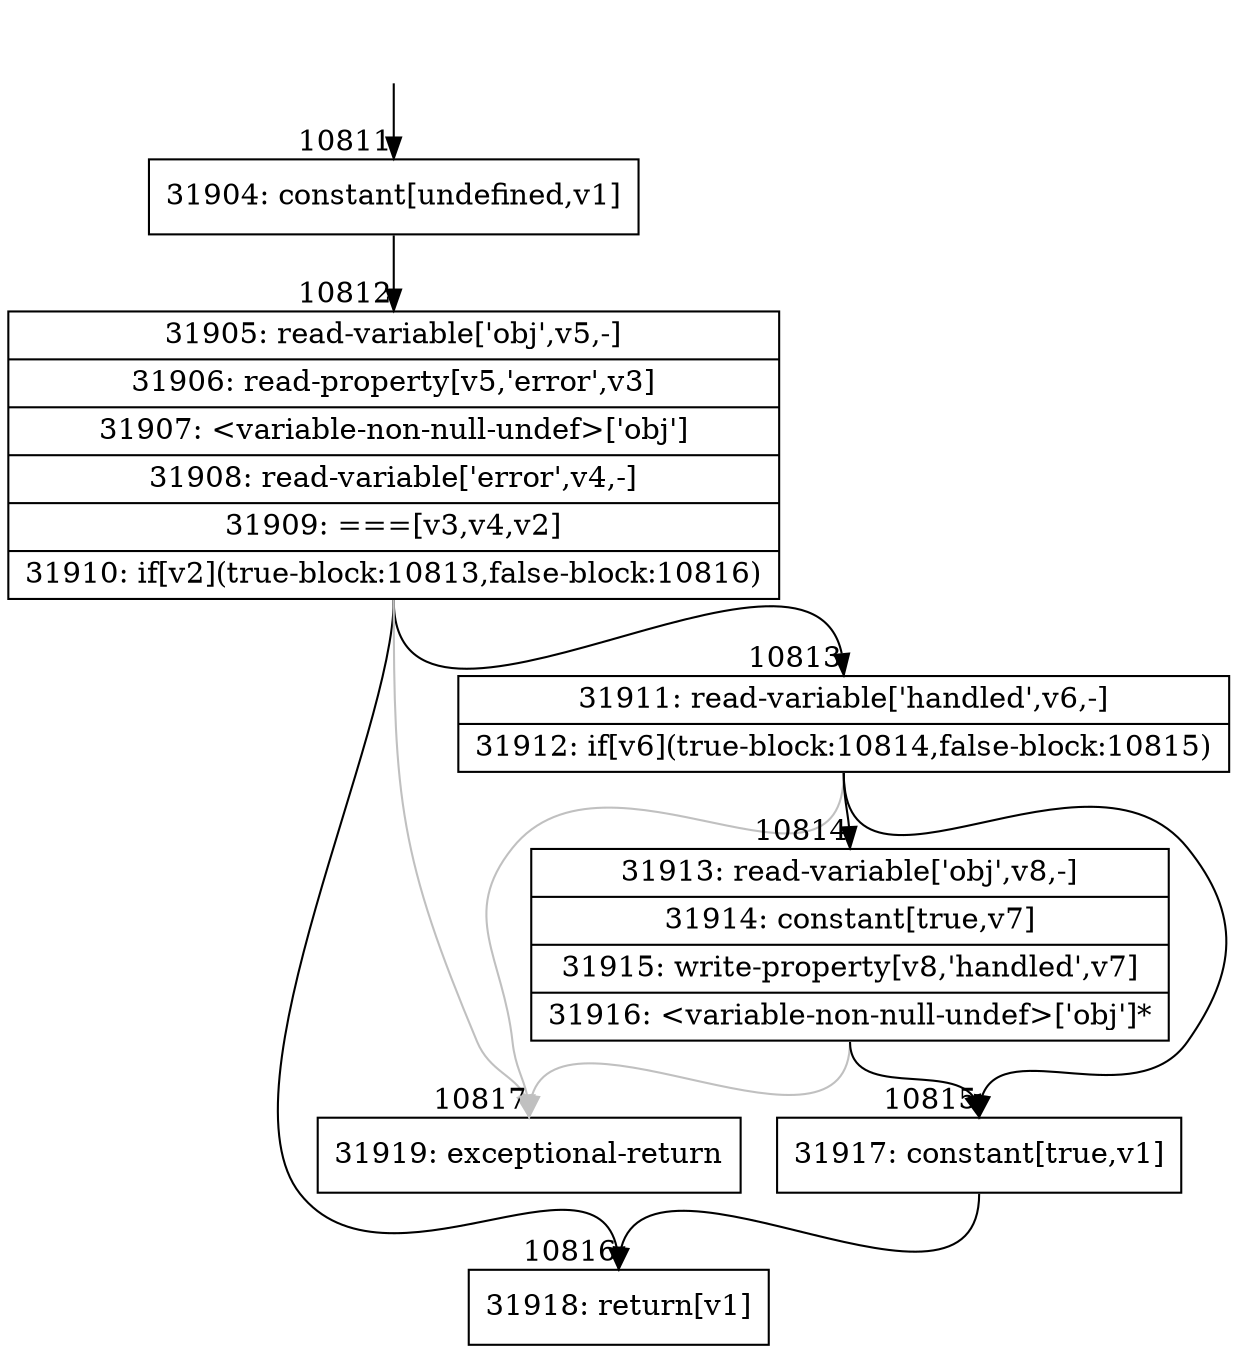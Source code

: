 digraph {
rankdir="TD"
BB_entry793[shape=none,label=""];
BB_entry793 -> BB10811 [tailport=s, headport=n, headlabel="    10811"]
BB10811 [shape=record label="{31904: constant[undefined,v1]}" ] 
BB10811 -> BB10812 [tailport=s, headport=n, headlabel="      10812"]
BB10812 [shape=record label="{31905: read-variable['obj',v5,-]|31906: read-property[v5,'error',v3]|31907: \<variable-non-null-undef\>['obj']|31908: read-variable['error',v4,-]|31909: ===[v3,v4,v2]|31910: if[v2](true-block:10813,false-block:10816)}" ] 
BB10812 -> BB10813 [tailport=s, headport=n, headlabel="      10813"]
BB10812 -> BB10816 [tailport=s, headport=n, headlabel="      10816"]
BB10812 -> BB10817 [tailport=s, headport=n, color=gray, headlabel="      10817"]
BB10813 [shape=record label="{31911: read-variable['handled',v6,-]|31912: if[v6](true-block:10814,false-block:10815)}" ] 
BB10813 -> BB10814 [tailport=s, headport=n, headlabel="      10814"]
BB10813 -> BB10815 [tailport=s, headport=n, headlabel="      10815"]
BB10813 -> BB10817 [tailport=s, headport=n, color=gray]
BB10814 [shape=record label="{31913: read-variable['obj',v8,-]|31914: constant[true,v7]|31915: write-property[v8,'handled',v7]|31916: \<variable-non-null-undef\>['obj']*}" ] 
BB10814 -> BB10815 [tailport=s, headport=n]
BB10814 -> BB10817 [tailport=s, headport=n, color=gray]
BB10815 [shape=record label="{31917: constant[true,v1]}" ] 
BB10815 -> BB10816 [tailport=s, headport=n]
BB10816 [shape=record label="{31918: return[v1]}" ] 
BB10817 [shape=record label="{31919: exceptional-return}" ] 
//#$~ 15256
}

